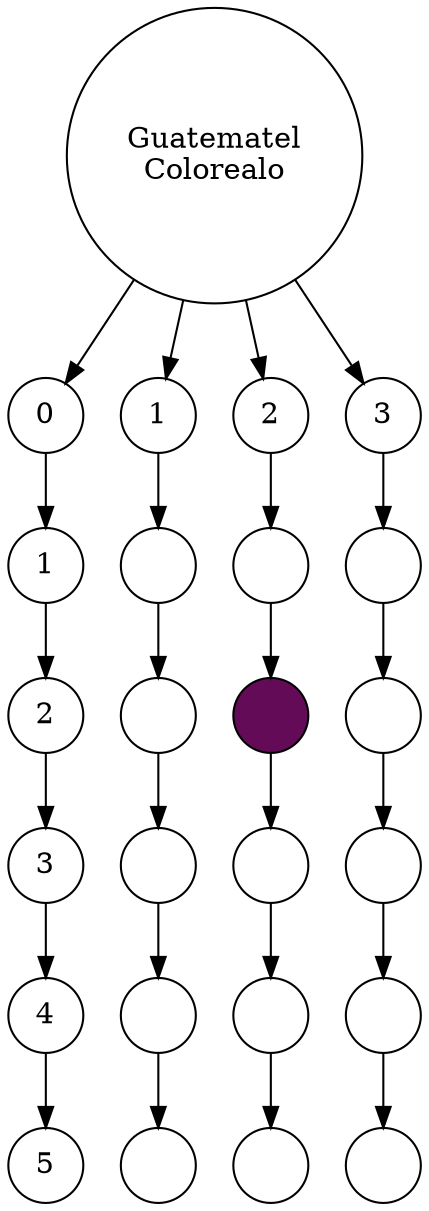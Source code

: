 digraph grafo{

        node[shape=circle];
n0 [label="Guatematel
Colorealo"];
n1 [label="0"];
n2 [label="1"];
n3 [label="2"];
n4 [label="3"];
n5 [label="1"];
n6 [label=""];
n7 [label=""];
n8 [label=""];
n9 [label="2"];
n10 [label=""];
n11 [label="" fillcolor="#630b57" style=filled];
n12 [label=""];
n13 [label="3"];
n14 [label=""];
n15 [label=""];
n16 [label=""];
n17 [label="4"];
n18 [label=""];
n19 [label=""];
n20 [label=""];
n21 [label="5"];
n22 [label=""];
n23 [label=""];
n24 [label=""];
n0 -> n1
n0 -> n2
n0 -> n3
n0 -> n4
n1 -> n5
n2 -> n6
n3 -> n7
n4 -> n8
n5 -> n9
n6 -> n10
n7 -> n11
n8 -> n12
n9 -> n13
n10 -> n14
n11 -> n15
n12 -> n16
n13 -> n17
n14 -> n18
n15 -> n19
n16 -> n20
n17 -> n21
n18 -> n22
n19 -> n23
n20 -> n24

}